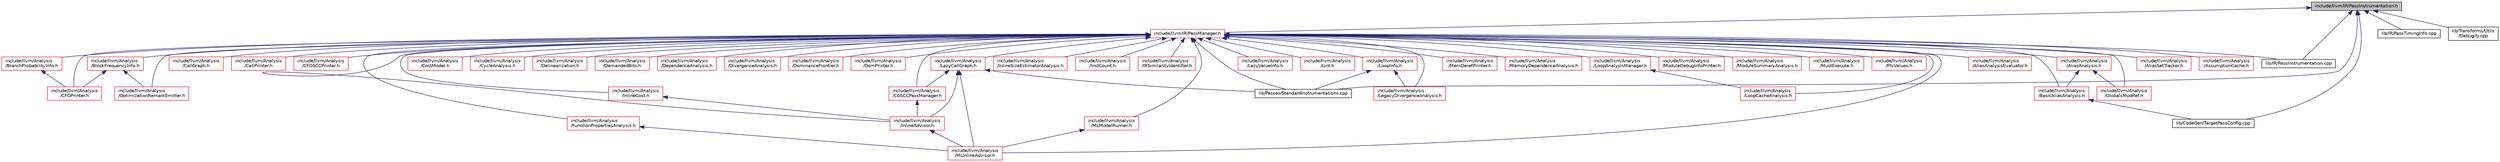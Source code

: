 digraph "include/llvm/IR/PassInstrumentation.h"
{
 // LATEX_PDF_SIZE
  bgcolor="transparent";
  edge [fontname="Helvetica",fontsize="10",labelfontname="Helvetica",labelfontsize="10"];
  node [fontname="Helvetica",fontsize="10",shape=record];
  Node1 [label="include/llvm/IR/PassInstrumentation.h",height=0.2,width=0.4,color="black", fillcolor="grey75", style="filled", fontcolor="black",tooltip=" "];
  Node1 -> Node2 [dir="back",color="midnightblue",fontsize="10",style="solid",fontname="Helvetica"];
  Node2 [label="include/llvm/IR/PassManager.h",height=0.2,width=0.4,color="red",URL="$PassManager_8h.html",tooltip=" "];
  Node2 -> Node3 [dir="back",color="midnightblue",fontsize="10",style="solid",fontname="Helvetica"];
  Node3 [label="include/llvm/Analysis\l/AliasAnalysis.h",height=0.2,width=0.4,color="red",URL="$AliasAnalysis_8h.html",tooltip=" "];
  Node3 -> Node4 [dir="back",color="midnightblue",fontsize="10",style="solid",fontname="Helvetica"];
  Node4 [label="include/llvm/Analysis\l/BasicAliasAnalysis.h",height=0.2,width=0.4,color="red",URL="$BasicAliasAnalysis_8h.html",tooltip=" "];
  Node4 -> Node11 [dir="back",color="midnightblue",fontsize="10",style="solid",fontname="Helvetica"];
  Node11 [label="lib/CodeGen/TargetPassConfig.cpp",height=0.2,width=0.4,color="black",URL="$TargetPassConfig_8cpp.html",tooltip=" "];
  Node3 -> Node28 [dir="back",color="midnightblue",fontsize="10",style="solid",fontname="Helvetica"];
  Node28 [label="include/llvm/Analysis\l/GlobalsModRef.h",height=0.2,width=0.4,color="red",URL="$GlobalsModRef_8h.html",tooltip=" "];
  Node2 -> Node206 [dir="back",color="midnightblue",fontsize="10",style="solid",fontname="Helvetica"];
  Node206 [label="include/llvm/Analysis\l/AliasAnalysisEvaluator.h",height=0.2,width=0.4,color="red",URL="$AliasAnalysisEvaluator_8h.html",tooltip=" "];
  Node2 -> Node207 [dir="back",color="midnightblue",fontsize="10",style="solid",fontname="Helvetica"];
  Node207 [label="include/llvm/Analysis\l/AliasSetTracker.h",height=0.2,width=0.4,color="red",URL="$AliasSetTracker_8h.html",tooltip=" "];
  Node2 -> Node208 [dir="back",color="midnightblue",fontsize="10",style="solid",fontname="Helvetica"];
  Node208 [label="include/llvm/Analysis\l/AssumptionCache.h",height=0.2,width=0.4,color="red",URL="$AssumptionCache_8h.html",tooltip=" "];
  Node2 -> Node4 [dir="back",color="midnightblue",fontsize="10",style="solid",fontname="Helvetica"];
  Node2 -> Node267 [dir="back",color="midnightblue",fontsize="10",style="solid",fontname="Helvetica"];
  Node267 [label="include/llvm/Analysis\l/BlockFrequencyInfo.h",height=0.2,width=0.4,color="red",URL="$BlockFrequencyInfo_8h.html",tooltip=" "];
  Node267 -> Node268 [dir="back",color="midnightblue",fontsize="10",style="solid",fontname="Helvetica"];
  Node268 [label="include/llvm/Analysis\l/CFGPrinter.h",height=0.2,width=0.4,color="red",URL="$CFGPrinter_8h.html",tooltip=" "];
  Node267 -> Node284 [dir="back",color="midnightblue",fontsize="10",style="solid",fontname="Helvetica"];
  Node284 [label="include/llvm/Analysis\l/OptimizationRemarkEmitter.h",height=0.2,width=0.4,color="red",URL="$OptimizationRemarkEmitter_8h.html",tooltip=" "];
  Node2 -> Node387 [dir="back",color="midnightblue",fontsize="10",style="solid",fontname="Helvetica"];
  Node387 [label="include/llvm/Analysis\l/BranchProbabilityInfo.h",height=0.2,width=0.4,color="red",URL="$BranchProbabilityInfo_8h.html",tooltip=" "];
  Node387 -> Node268 [dir="back",color="midnightblue",fontsize="10",style="solid",fontname="Helvetica"];
  Node2 -> Node398 [dir="back",color="midnightblue",fontsize="10",style="solid",fontname="Helvetica"];
  Node398 [label="include/llvm/Analysis\l/CallGraph.h",height=0.2,width=0.4,color="red",URL="$CallGraph_8h.html",tooltip=" "];
  Node2 -> Node412 [dir="back",color="midnightblue",fontsize="10",style="solid",fontname="Helvetica"];
  Node412 [label="include/llvm/Analysis\l/CallPrinter.h",height=0.2,width=0.4,color="red",URL="$CallPrinter_8h.html",tooltip=" "];
  Node2 -> Node268 [dir="back",color="midnightblue",fontsize="10",style="solid",fontname="Helvetica"];
  Node2 -> Node413 [dir="back",color="midnightblue",fontsize="10",style="solid",fontname="Helvetica"];
  Node413 [label="include/llvm/Analysis\l/CFGSCCPrinter.h",height=0.2,width=0.4,color="red",URL="$CFGSCCPrinter_8h.html",tooltip=" "];
  Node2 -> Node415 [dir="back",color="midnightblue",fontsize="10",style="solid",fontname="Helvetica"];
  Node415 [label="include/llvm/Analysis\l/CGSCCPassManager.h",height=0.2,width=0.4,color="red",URL="$CGSCCPassManager_8h.html",tooltip=" "];
  Node415 -> Node416 [dir="back",color="midnightblue",fontsize="10",style="solid",fontname="Helvetica"];
  Node416 [label="include/llvm/Analysis\l/InlineAdvisor.h",height=0.2,width=0.4,color="red",URL="$InlineAdvisor_8h.html",tooltip=" "];
  Node416 -> Node417 [dir="back",color="midnightblue",fontsize="10",style="solid",fontname="Helvetica"];
  Node417 [label="include/llvm/Analysis\l/MLInlineAdvisor.h",height=0.2,width=0.4,color="red",URL="$MLInlineAdvisor_8h.html",tooltip=" "];
  Node2 -> Node429 [dir="back",color="midnightblue",fontsize="10",style="solid",fontname="Helvetica"];
  Node429 [label="include/llvm/Analysis\l/CostModel.h",height=0.2,width=0.4,color="red",URL="$CostModel_8h.html",tooltip=" "];
  Node2 -> Node431 [dir="back",color="midnightblue",fontsize="10",style="solid",fontname="Helvetica"];
  Node431 [label="include/llvm/Analysis\l/CycleAnalysis.h",height=0.2,width=0.4,color="red",URL="$CycleAnalysis_8h.html",tooltip=" "];
  Node2 -> Node435 [dir="back",color="midnightblue",fontsize="10",style="solid",fontname="Helvetica"];
  Node435 [label="include/llvm/Analysis\l/Delinearization.h",height=0.2,width=0.4,color="red",URL="$Delinearization_8h.html",tooltip=" "];
  Node2 -> Node437 [dir="back",color="midnightblue",fontsize="10",style="solid",fontname="Helvetica"];
  Node437 [label="include/llvm/Analysis\l/DemandedBits.h",height=0.2,width=0.4,color="red",URL="$DemandedBits_8h.html",tooltip=" "];
  Node2 -> Node440 [dir="back",color="midnightblue",fontsize="10",style="solid",fontname="Helvetica"];
  Node440 [label="include/llvm/Analysis\l/DependenceAnalysis.h",height=0.2,width=0.4,color="red",URL="$DependenceAnalysis_8h.html",tooltip=" "];
  Node2 -> Node447 [dir="back",color="midnightblue",fontsize="10",style="solid",fontname="Helvetica"];
  Node447 [label="include/llvm/Analysis\l/DivergenceAnalysis.h",height=0.2,width=0.4,color="red",URL="$DivergenceAnalysis_8h.html",tooltip=" "];
  Node2 -> Node450 [dir="back",color="midnightblue",fontsize="10",style="solid",fontname="Helvetica"];
  Node450 [label="include/llvm/Analysis\l/DominanceFrontier.h",height=0.2,width=0.4,color="red",URL="$DominanceFrontier_8h.html",tooltip=" "];
  Node2 -> Node270 [dir="back",color="midnightblue",fontsize="10",style="solid",fontname="Helvetica"];
  Node270 [label="include/llvm/Analysis\l/DomPrinter.h",height=0.2,width=0.4,color="red",URL="$DomPrinter_8h.html",tooltip=" "];
  Node2 -> Node464 [dir="back",color="midnightblue",fontsize="10",style="solid",fontname="Helvetica"];
  Node464 [label="include/llvm/Analysis\l/FunctionPropertiesAnalysis.h",height=0.2,width=0.4,color="red",URL="$FunctionPropertiesAnalysis_8h.html",tooltip=" "];
  Node464 -> Node417 [dir="back",color="midnightblue",fontsize="10",style="solid",fontname="Helvetica"];
  Node2 -> Node28 [dir="back",color="midnightblue",fontsize="10",style="solid",fontname="Helvetica"];
  Node2 -> Node416 [dir="back",color="midnightblue",fontsize="10",style="solid",fontname="Helvetica"];
  Node2 -> Node466 [dir="back",color="midnightblue",fontsize="10",style="solid",fontname="Helvetica"];
  Node466 [label="include/llvm/Analysis\l/InlineCost.h",height=0.2,width=0.4,color="red",URL="$InlineCost_8h.html",tooltip=" "];
  Node466 -> Node416 [dir="back",color="midnightblue",fontsize="10",style="solid",fontname="Helvetica"];
  Node2 -> Node468 [dir="back",color="midnightblue",fontsize="10",style="solid",fontname="Helvetica"];
  Node468 [label="include/llvm/Analysis\l/InlineSizeEstimatorAnalysis.h",height=0.2,width=0.4,color="red",URL="$InlineSizeEstimatorAnalysis_8h.html",tooltip=" "];
  Node2 -> Node470 [dir="back",color="midnightblue",fontsize="10",style="solid",fontname="Helvetica"];
  Node470 [label="include/llvm/Analysis\l/InstCount.h",height=0.2,width=0.4,color="red",URL="$InstCount_8h.html",tooltip=" "];
  Node2 -> Node472 [dir="back",color="midnightblue",fontsize="10",style="solid",fontname="Helvetica"];
  Node472 [label="include/llvm/Analysis\l/IRSimilarityIdentifier.h",height=0.2,width=0.4,color="red",URL="$IRSimilarityIdentifier_8h.html",tooltip=" "];
  Node2 -> Node475 [dir="back",color="midnightblue",fontsize="10",style="solid",fontname="Helvetica"];
  Node475 [label="include/llvm/Analysis\l/LazyCallGraph.h",height=0.2,width=0.4,color="red",URL="$LazyCallGraph_8h.html",tooltip=" "];
  Node475 -> Node415 [dir="back",color="midnightblue",fontsize="10",style="solid",fontname="Helvetica"];
  Node475 -> Node416 [dir="back",color="midnightblue",fontsize="10",style="solid",fontname="Helvetica"];
  Node475 -> Node417 [dir="back",color="midnightblue",fontsize="10",style="solid",fontname="Helvetica"];
  Node475 -> Node478 [dir="back",color="midnightblue",fontsize="10",style="solid",fontname="Helvetica"];
  Node478 [label="lib/Passes/StandardInstrumentations.cpp",height=0.2,width=0.4,color="black",URL="$StandardInstrumentations_8cpp.html",tooltip=" "];
  Node2 -> Node480 [dir="back",color="midnightblue",fontsize="10",style="solid",fontname="Helvetica"];
  Node480 [label="include/llvm/Analysis\l/LazyValueInfo.h",height=0.2,width=0.4,color="red",URL="$LazyValueInfo_8h.html",tooltip=" "];
  Node2 -> Node481 [dir="back",color="midnightblue",fontsize="10",style="solid",fontname="Helvetica"];
  Node481 [label="include/llvm/Analysis\l/LegacyDivergenceAnalysis.h",height=0.2,width=0.4,color="red",URL="$LegacyDivergenceAnalysis_8h.html",tooltip=" "];
  Node2 -> Node489 [dir="back",color="midnightblue",fontsize="10",style="solid",fontname="Helvetica"];
  Node489 [label="include/llvm/Analysis\l/Lint.h",height=0.2,width=0.4,color="red",URL="$Lint_8h.html",tooltip=" "];
  Node2 -> Node490 [dir="back",color="midnightblue",fontsize="10",style="solid",fontname="Helvetica"];
  Node490 [label="include/llvm/Analysis\l/LoopAnalysisManager.h",height=0.2,width=0.4,color="red",URL="$LoopAnalysisManager_8h.html",tooltip=" "];
  Node490 -> Node534 [dir="back",color="midnightblue",fontsize="10",style="solid",fontname="Helvetica"];
  Node534 [label="include/llvm/Analysis\l/LoopCacheAnalysis.h",height=0.2,width=0.4,color="red",URL="$LoopCacheAnalysis_8h.html",tooltip=" "];
  Node2 -> Node534 [dir="back",color="midnightblue",fontsize="10",style="solid",fontname="Helvetica"];
  Node2 -> Node558 [dir="back",color="midnightblue",fontsize="10",style="solid",fontname="Helvetica"];
  Node558 [label="include/llvm/Analysis\l/LoopInfo.h",height=0.2,width=0.4,color="red",URL="$LoopInfo_8h.html",tooltip=" "];
  Node558 -> Node481 [dir="back",color="midnightblue",fontsize="10",style="solid",fontname="Helvetica"];
  Node558 -> Node478 [dir="back",color="midnightblue",fontsize="10",style="solid",fontname="Helvetica"];
  Node2 -> Node637 [dir="back",color="midnightblue",fontsize="10",style="solid",fontname="Helvetica"];
  Node637 [label="include/llvm/Analysis\l/MemDerefPrinter.h",height=0.2,width=0.4,color="red",URL="$MemDerefPrinter_8h.html",tooltip=" "];
  Node2 -> Node639 [dir="back",color="midnightblue",fontsize="10",style="solid",fontname="Helvetica"];
  Node639 [label="include/llvm/Analysis\l/MemoryDependenceAnalysis.h",height=0.2,width=0.4,color="red",URL="$MemoryDependenceAnalysis_8h.html",tooltip=" "];
  Node2 -> Node417 [dir="back",color="midnightblue",fontsize="10",style="solid",fontname="Helvetica"];
  Node2 -> Node641 [dir="back",color="midnightblue",fontsize="10",style="solid",fontname="Helvetica"];
  Node641 [label="include/llvm/Analysis\l/MLModelRunner.h",height=0.2,width=0.4,color="red",URL="$MLModelRunner_8h.html",tooltip=" "];
  Node641 -> Node417 [dir="back",color="midnightblue",fontsize="10",style="solid",fontname="Helvetica"];
  Node2 -> Node648 [dir="back",color="midnightblue",fontsize="10",style="solid",fontname="Helvetica"];
  Node648 [label="include/llvm/Analysis\l/ModuleDebugInfoPrinter.h",height=0.2,width=0.4,color="red",URL="$ModuleDebugInfoPrinter_8h.html",tooltip=" "];
  Node2 -> Node650 [dir="back",color="midnightblue",fontsize="10",style="solid",fontname="Helvetica"];
  Node650 [label="include/llvm/Analysis\l/ModuleSummaryAnalysis.h",height=0.2,width=0.4,color="red",URL="$ModuleSummaryAnalysis_8h.html",tooltip=" "];
  Node2 -> Node655 [dir="back",color="midnightblue",fontsize="10",style="solid",fontname="Helvetica"];
  Node655 [label="include/llvm/Analysis\l/MustExecute.h",height=0.2,width=0.4,color="red",URL="$MustExecute_8h.html",tooltip=" "];
  Node2 -> Node284 [dir="back",color="midnightblue",fontsize="10",style="solid",fontname="Helvetica"];
  Node2 -> Node656 [dir="back",color="midnightblue",fontsize="10",style="solid",fontname="Helvetica"];
  Node656 [label="include/llvm/Analysis\l/PhiValues.h",height=0.2,width=0.4,color="red",URL="$PhiValues_8h.html",tooltip=" "];
  Node2 -> Node1827 [dir="back",color="midnightblue",fontsize="10",style="solid",fontname="Helvetica"];
  Node1827 [label="lib/IR/PassInstrumentation.cpp",height=0.2,width=0.4,color="black",URL="$PassInstrumentation_8cpp.html",tooltip=" "];
  Node2 -> Node478 [dir="back",color="midnightblue",fontsize="10",style="solid",fontname="Helvetica"];
  Node1 -> Node11 [dir="back",color="midnightblue",fontsize="10",style="solid",fontname="Helvetica"];
  Node1 -> Node1827 [dir="back",color="midnightblue",fontsize="10",style="solid",fontname="Helvetica"];
  Node1 -> Node1862 [dir="back",color="midnightblue",fontsize="10",style="solid",fontname="Helvetica"];
  Node1862 [label="lib/IR/PassTimingInfo.cpp",height=0.2,width=0.4,color="black",URL="$PassTimingInfo_8cpp.html",tooltip=" "];
  Node1 -> Node478 [dir="back",color="midnightblue",fontsize="10",style="solid",fontname="Helvetica"];
  Node1 -> Node789 [dir="back",color="midnightblue",fontsize="10",style="solid",fontname="Helvetica"];
  Node789 [label="lib/Transforms/Utils\l/Debugify.cpp",height=0.2,width=0.4,color="black",URL="$Debugify_8cpp.html",tooltip=" "];
}

